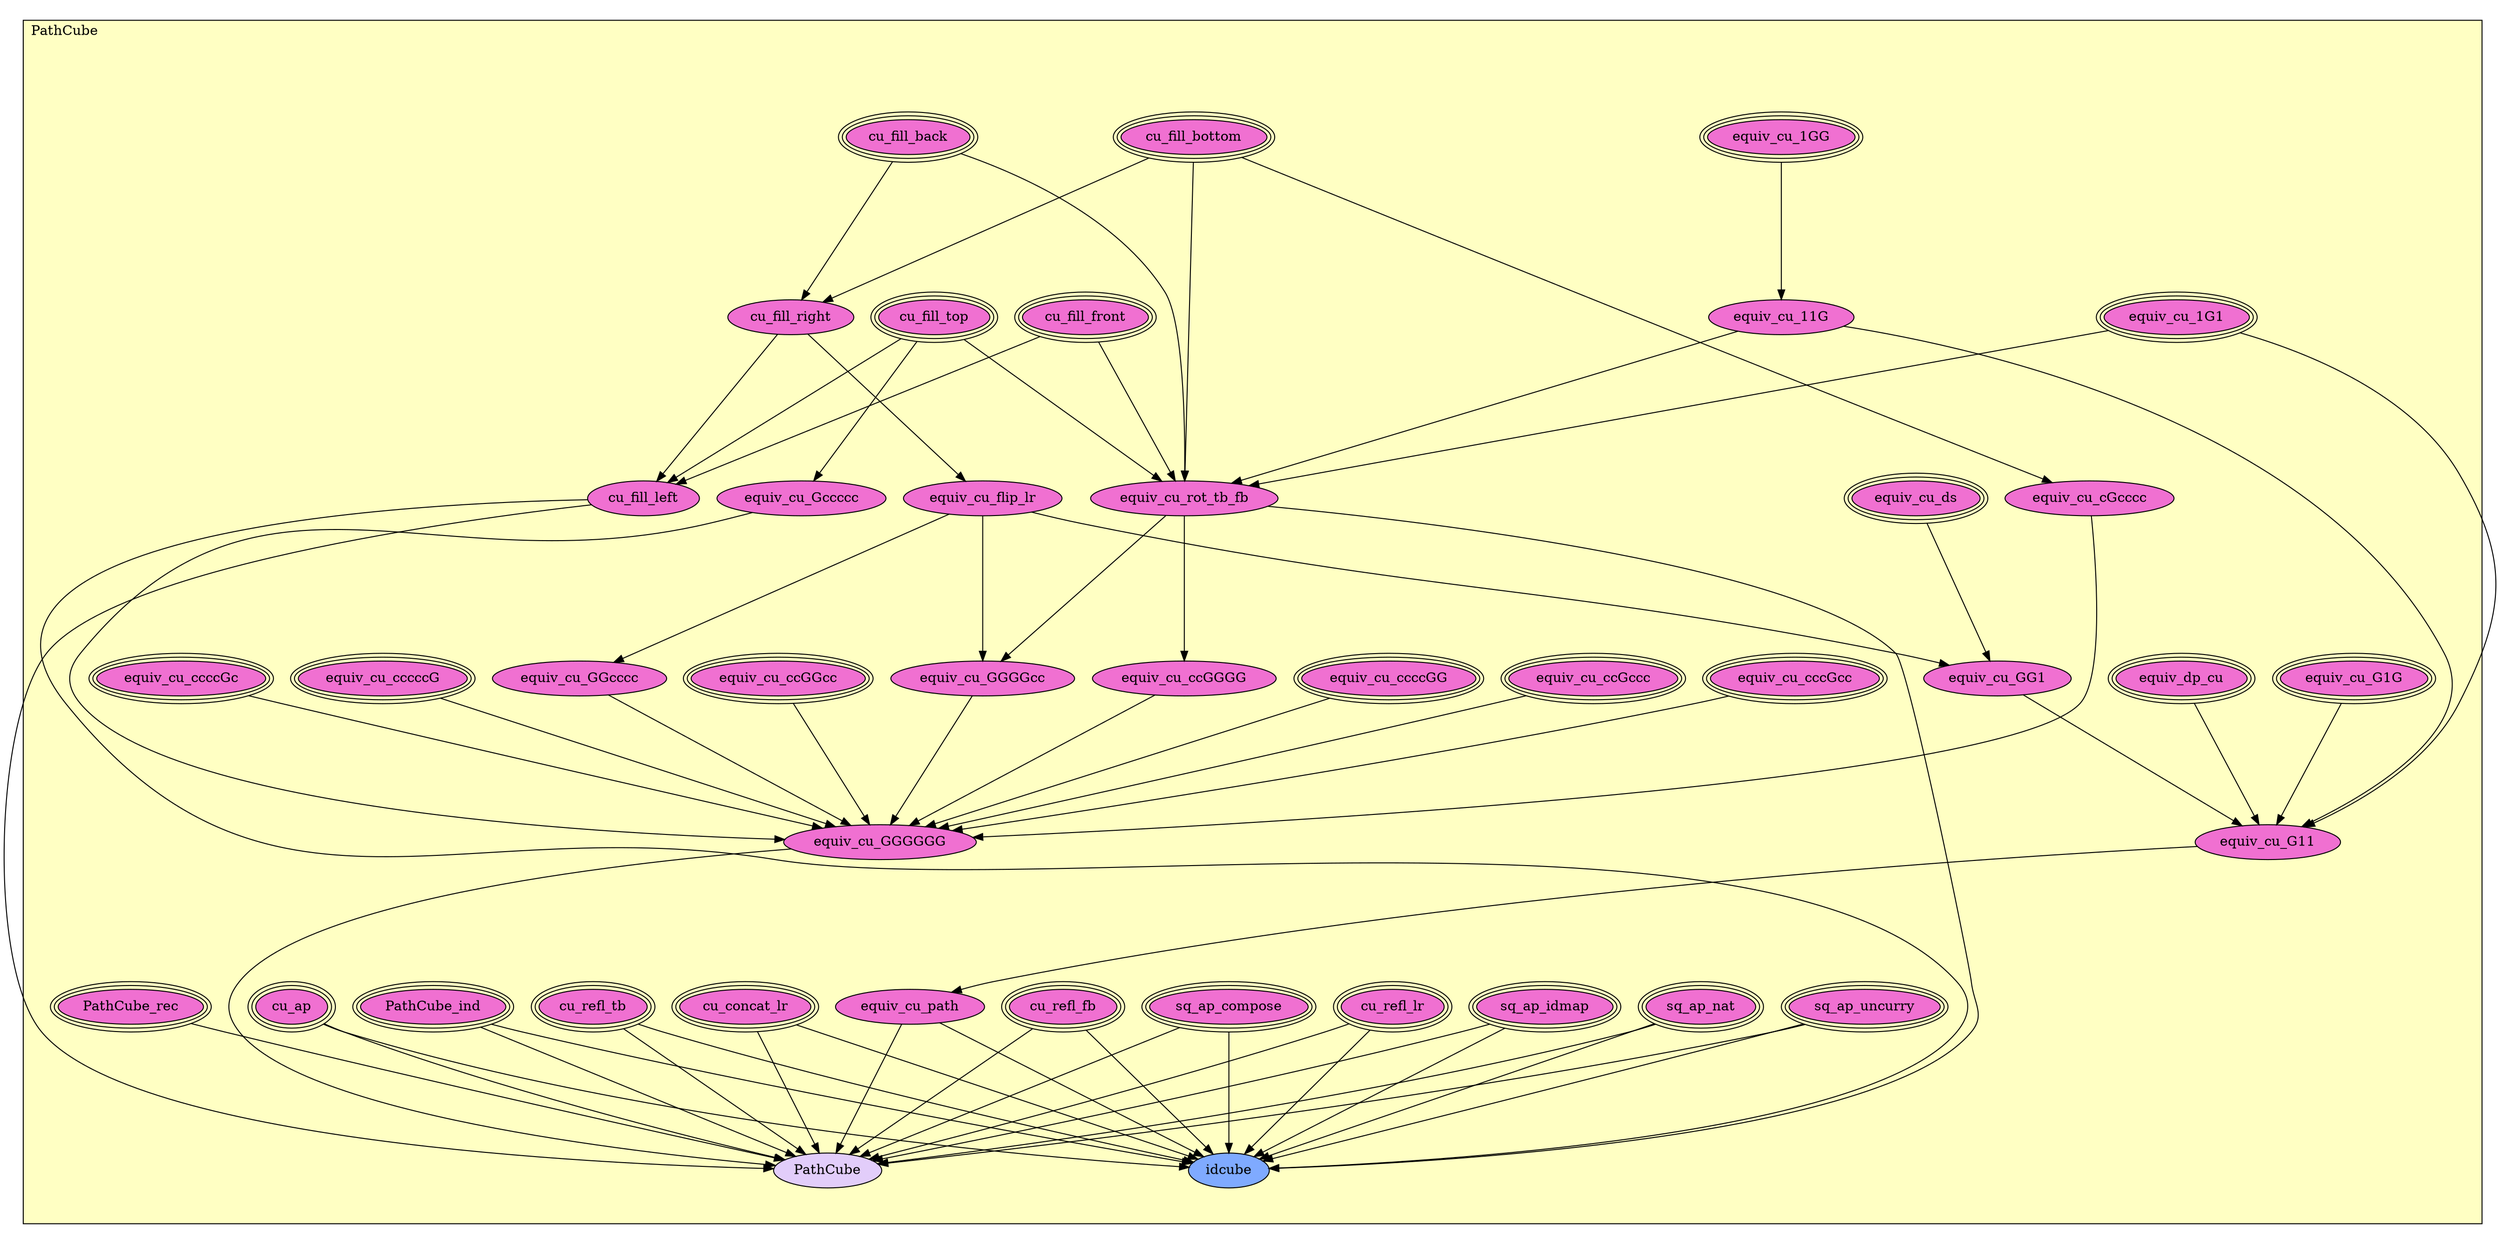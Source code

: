 digraph HoTT_Cubical_PathCube {
  graph [ratio=0.5]
  node [style=filled]
PathCube_cu_ap [label="cu_ap", URL=<PathCube.html#cu_ap>, peripheries=3, fillcolor="#F070D1"] ;
PathCube_sq_ap_uncurry [label="sq_ap_uncurry", URL=<PathCube.html#sq_ap_uncurry>, peripheries=3, fillcolor="#F070D1"] ;
PathCube_sq_ap_nat [label="sq_ap_nat", URL=<PathCube.html#sq_ap_nat>, peripheries=3, fillcolor="#F070D1"] ;
PathCube_sq_ap_idmap [label="sq_ap_idmap", URL=<PathCube.html#sq_ap_idmap>, peripheries=3, fillcolor="#F070D1"] ;
PathCube_sq_ap_compose [label="sq_ap_compose", URL=<PathCube.html#sq_ap_compose>, peripheries=3, fillcolor="#F070D1"] ;
PathCube_cu_concat_lr [label="cu_concat_lr", URL=<PathCube.html#cu_concat_lr>, peripheries=3, fillcolor="#F070D1"] ;
PathCube_cu_fill_back [label="cu_fill_back", URL=<PathCube.html#cu_fill_back>, peripheries=3, fillcolor="#F070D1"] ;
PathCube_cu_fill_front [label="cu_fill_front", URL=<PathCube.html#cu_fill_front>, peripheries=3, fillcolor="#F070D1"] ;
PathCube_cu_fill_bottom [label="cu_fill_bottom", URL=<PathCube.html#cu_fill_bottom>, peripheries=3, fillcolor="#F070D1"] ;
PathCube_cu_fill_top [label="cu_fill_top", URL=<PathCube.html#cu_fill_top>, peripheries=3, fillcolor="#F070D1"] ;
PathCube_cu_fill_right [label="cu_fill_right", URL=<PathCube.html#cu_fill_right>, fillcolor="#F070D1"] ;
PathCube_cu_fill_left [label="cu_fill_left", URL=<PathCube.html#cu_fill_left>, fillcolor="#F070D1"] ;
PathCube_equiv_cu_flip_lr [label="equiv_cu_flip_lr", URL=<PathCube.html#equiv_cu_flip_lr>, fillcolor="#F070D1"] ;
PathCube_equiv_dp_cu [label="equiv_dp_cu", URL=<PathCube.html#equiv_dp_cu>, peripheries=3, fillcolor="#F070D1"] ;
PathCube_equiv_cu_ds [label="equiv_cu_ds", URL=<PathCube.html#equiv_cu_ds>, peripheries=3, fillcolor="#F070D1"] ;
PathCube_equiv_cu_G1G [label="equiv_cu_G1G", URL=<PathCube.html#equiv_cu_G1G>, peripheries=3, fillcolor="#F070D1"] ;
PathCube_equiv_cu_1GG [label="equiv_cu_1GG", URL=<PathCube.html#equiv_cu_1GG>, peripheries=3, fillcolor="#F070D1"] ;
PathCube_equiv_cu_GG1 [label="equiv_cu_GG1", URL=<PathCube.html#equiv_cu_GG1>, fillcolor="#F070D1"] ;
PathCube_equiv_cu_11G [label="equiv_cu_11G", URL=<PathCube.html#equiv_cu_11G>, fillcolor="#F070D1"] ;
PathCube_equiv_cu_1G1 [label="equiv_cu_1G1", URL=<PathCube.html#equiv_cu_1G1>, peripheries=3, fillcolor="#F070D1"] ;
PathCube_equiv_cu_G11 [label="equiv_cu_G11", URL=<PathCube.html#equiv_cu_G11>, fillcolor="#F070D1"] ;
PathCube_equiv_cu_rot_tb_fb [label="equiv_cu_rot_tb_fb", URL=<PathCube.html#equiv_cu_rot_tb_fb>, fillcolor="#F070D1"] ;
PathCube_equiv_cu_ccccGG [label="equiv_cu_ccccGG", URL=<PathCube.html#equiv_cu_ccccGG>, peripheries=3, fillcolor="#F070D1"] ;
PathCube_equiv_cu_ccGGcc [label="equiv_cu_ccGGcc", URL=<PathCube.html#equiv_cu_ccGGcc>, peripheries=3, fillcolor="#F070D1"] ;
PathCube_equiv_cu_GGcccc [label="equiv_cu_GGcccc", URL=<PathCube.html#equiv_cu_GGcccc>, fillcolor="#F070D1"] ;
PathCube_equiv_cu_GGGGcc [label="equiv_cu_GGGGcc", URL=<PathCube.html#equiv_cu_GGGGcc>, fillcolor="#F070D1"] ;
PathCube_equiv_cu_ccGGGG [label="equiv_cu_ccGGGG", URL=<PathCube.html#equiv_cu_ccGGGG>, fillcolor="#F070D1"] ;
PathCube_equiv_cu_cccccG [label="equiv_cu_cccccG", URL=<PathCube.html#equiv_cu_cccccG>, peripheries=3, fillcolor="#F070D1"] ;
PathCube_equiv_cu_ccccGc [label="equiv_cu_ccccGc", URL=<PathCube.html#equiv_cu_ccccGc>, peripheries=3, fillcolor="#F070D1"] ;
PathCube_equiv_cu_cccGcc [label="equiv_cu_cccGcc", URL=<PathCube.html#equiv_cu_cccGcc>, peripheries=3, fillcolor="#F070D1"] ;
PathCube_equiv_cu_ccGccc [label="equiv_cu_ccGccc", URL=<PathCube.html#equiv_cu_ccGccc>, peripheries=3, fillcolor="#F070D1"] ;
PathCube_equiv_cu_cGcccc [label="equiv_cu_cGcccc", URL=<PathCube.html#equiv_cu_cGcccc>, fillcolor="#F070D1"] ;
PathCube_equiv_cu_Gccccc [label="equiv_cu_Gccccc", URL=<PathCube.html#equiv_cu_Gccccc>, fillcolor="#F070D1"] ;
PathCube_equiv_cu_GGGGGG [label="equiv_cu_GGGGGG", URL=<PathCube.html#equiv_cu_GGGGGG>, fillcolor="#F070D1"] ;
PathCube_cu_refl_fb [label="cu_refl_fb", URL=<PathCube.html#cu_refl_fb>, peripheries=3, fillcolor="#F070D1"] ;
PathCube_cu_refl_tb [label="cu_refl_tb", URL=<PathCube.html#cu_refl_tb>, peripheries=3, fillcolor="#F070D1"] ;
PathCube_cu_refl_lr [label="cu_refl_lr", URL=<PathCube.html#cu_refl_lr>, peripheries=3, fillcolor="#F070D1"] ;
PathCube_equiv_cu_path [label="equiv_cu_path", URL=<PathCube.html#equiv_cu_path>, fillcolor="#F070D1"] ;
PathCube_PathCube_rec [label="PathCube_rec", URL=<PathCube.html#PathCube_rec>, peripheries=3, fillcolor="#F070D1"] ;
PathCube_PathCube_ind [label="PathCube_ind", URL=<PathCube.html#PathCube_ind>, peripheries=3, fillcolor="#F070D1"] ;
PathCube_idcube [label="idcube", URL=<PathCube.html#idcube>, fillcolor="#7FAAFF"] ;
PathCube_PathCube [label="PathCube", URL=<PathCube.html#PathCube>, fillcolor="#E2CDFA"] ;
  PathCube_cu_ap -> PathCube_idcube [] ;
  PathCube_cu_ap -> PathCube_PathCube [] ;
  PathCube_sq_ap_uncurry -> PathCube_idcube [] ;
  PathCube_sq_ap_uncurry -> PathCube_PathCube [] ;
  PathCube_sq_ap_nat -> PathCube_idcube [] ;
  PathCube_sq_ap_nat -> PathCube_PathCube [] ;
  PathCube_sq_ap_idmap -> PathCube_idcube [] ;
  PathCube_sq_ap_idmap -> PathCube_PathCube [] ;
  PathCube_sq_ap_compose -> PathCube_idcube [] ;
  PathCube_sq_ap_compose -> PathCube_PathCube [] ;
  PathCube_cu_concat_lr -> PathCube_idcube [] ;
  PathCube_cu_concat_lr -> PathCube_PathCube [] ;
  PathCube_cu_fill_back -> PathCube_cu_fill_right [] ;
  PathCube_cu_fill_back -> PathCube_equiv_cu_rot_tb_fb [] ;
  PathCube_cu_fill_front -> PathCube_cu_fill_left [] ;
  PathCube_cu_fill_front -> PathCube_equiv_cu_rot_tb_fb [] ;
  PathCube_cu_fill_bottom -> PathCube_cu_fill_right [] ;
  PathCube_cu_fill_bottom -> PathCube_equiv_cu_rot_tb_fb [] ;
  PathCube_cu_fill_bottom -> PathCube_equiv_cu_cGcccc [] ;
  PathCube_cu_fill_top -> PathCube_cu_fill_left [] ;
  PathCube_cu_fill_top -> PathCube_equiv_cu_rot_tb_fb [] ;
  PathCube_cu_fill_top -> PathCube_equiv_cu_Gccccc [] ;
  PathCube_cu_fill_right -> PathCube_cu_fill_left [] ;
  PathCube_cu_fill_right -> PathCube_equiv_cu_flip_lr [] ;
  PathCube_cu_fill_left -> PathCube_idcube [] ;
  PathCube_cu_fill_left -> PathCube_PathCube [] ;
  PathCube_equiv_cu_flip_lr -> PathCube_equiv_cu_GG1 [] ;
  PathCube_equiv_cu_flip_lr -> PathCube_equiv_cu_GGcccc [] ;
  PathCube_equiv_cu_flip_lr -> PathCube_equiv_cu_GGGGcc [] ;
  PathCube_equiv_dp_cu -> PathCube_equiv_cu_G11 [] ;
  PathCube_equiv_cu_ds -> PathCube_equiv_cu_GG1 [] ;
  PathCube_equiv_cu_G1G -> PathCube_equiv_cu_G11 [] ;
  PathCube_equiv_cu_1GG -> PathCube_equiv_cu_11G [] ;
  PathCube_equiv_cu_GG1 -> PathCube_equiv_cu_G11 [] ;
  PathCube_equiv_cu_11G -> PathCube_equiv_cu_G11 [] ;
  PathCube_equiv_cu_11G -> PathCube_equiv_cu_rot_tb_fb [] ;
  PathCube_equiv_cu_1G1 -> PathCube_equiv_cu_G11 [] ;
  PathCube_equiv_cu_1G1 -> PathCube_equiv_cu_rot_tb_fb [] ;
  PathCube_equiv_cu_G11 -> PathCube_equiv_cu_path [] ;
  PathCube_equiv_cu_rot_tb_fb -> PathCube_equiv_cu_GGGGcc [] ;
  PathCube_equiv_cu_rot_tb_fb -> PathCube_equiv_cu_ccGGGG [] ;
  PathCube_equiv_cu_rot_tb_fb -> PathCube_idcube [] ;
  PathCube_equiv_cu_ccccGG -> PathCube_equiv_cu_GGGGGG [] ;
  PathCube_equiv_cu_ccGGcc -> PathCube_equiv_cu_GGGGGG [] ;
  PathCube_equiv_cu_GGcccc -> PathCube_equiv_cu_GGGGGG [] ;
  PathCube_equiv_cu_GGGGcc -> PathCube_equiv_cu_GGGGGG [] ;
  PathCube_equiv_cu_ccGGGG -> PathCube_equiv_cu_GGGGGG [] ;
  PathCube_equiv_cu_cccccG -> PathCube_equiv_cu_GGGGGG [] ;
  PathCube_equiv_cu_ccccGc -> PathCube_equiv_cu_GGGGGG [] ;
  PathCube_equiv_cu_cccGcc -> PathCube_equiv_cu_GGGGGG [] ;
  PathCube_equiv_cu_ccGccc -> PathCube_equiv_cu_GGGGGG [] ;
  PathCube_equiv_cu_cGcccc -> PathCube_equiv_cu_GGGGGG [] ;
  PathCube_equiv_cu_Gccccc -> PathCube_equiv_cu_GGGGGG [] ;
  PathCube_equiv_cu_GGGGGG -> PathCube_PathCube [] ;
  PathCube_cu_refl_fb -> PathCube_idcube [] ;
  PathCube_cu_refl_fb -> PathCube_PathCube [] ;
  PathCube_cu_refl_tb -> PathCube_idcube [] ;
  PathCube_cu_refl_tb -> PathCube_PathCube [] ;
  PathCube_cu_refl_lr -> PathCube_idcube [] ;
  PathCube_cu_refl_lr -> PathCube_PathCube [] ;
  PathCube_equiv_cu_path -> PathCube_idcube [] ;
  PathCube_equiv_cu_path -> PathCube_PathCube [] ;
  PathCube_PathCube_rec -> PathCube_PathCube [] ;
  PathCube_PathCube_ind -> PathCube_idcube [] ;
  PathCube_PathCube_ind -> PathCube_PathCube [] ;
subgraph cluster_PathCube { label="PathCube"; fillcolor="#FFFFC3"; labeljust=l; style=filled 
PathCube_PathCube; PathCube_idcube; PathCube_PathCube_ind; PathCube_PathCube_rec; PathCube_equiv_cu_path; PathCube_cu_refl_lr; PathCube_cu_refl_tb; PathCube_cu_refl_fb; PathCube_equiv_cu_GGGGGG; PathCube_equiv_cu_Gccccc; PathCube_equiv_cu_cGcccc; PathCube_equiv_cu_ccGccc; PathCube_equiv_cu_cccGcc; PathCube_equiv_cu_ccccGc; PathCube_equiv_cu_cccccG; PathCube_equiv_cu_ccGGGG; PathCube_equiv_cu_GGGGcc; PathCube_equiv_cu_GGcccc; PathCube_equiv_cu_ccGGcc; PathCube_equiv_cu_ccccGG; PathCube_equiv_cu_rot_tb_fb; PathCube_equiv_cu_G11; PathCube_equiv_cu_1G1; PathCube_equiv_cu_11G; PathCube_equiv_cu_GG1; PathCube_equiv_cu_1GG; PathCube_equiv_cu_G1G; PathCube_equiv_cu_ds; PathCube_equiv_dp_cu; PathCube_equiv_cu_flip_lr; PathCube_cu_fill_left; PathCube_cu_fill_right; PathCube_cu_fill_top; PathCube_cu_fill_bottom; PathCube_cu_fill_front; PathCube_cu_fill_back; PathCube_cu_concat_lr; PathCube_sq_ap_compose; PathCube_sq_ap_idmap; PathCube_sq_ap_nat; PathCube_sq_ap_uncurry; PathCube_cu_ap; };
} /* END */
